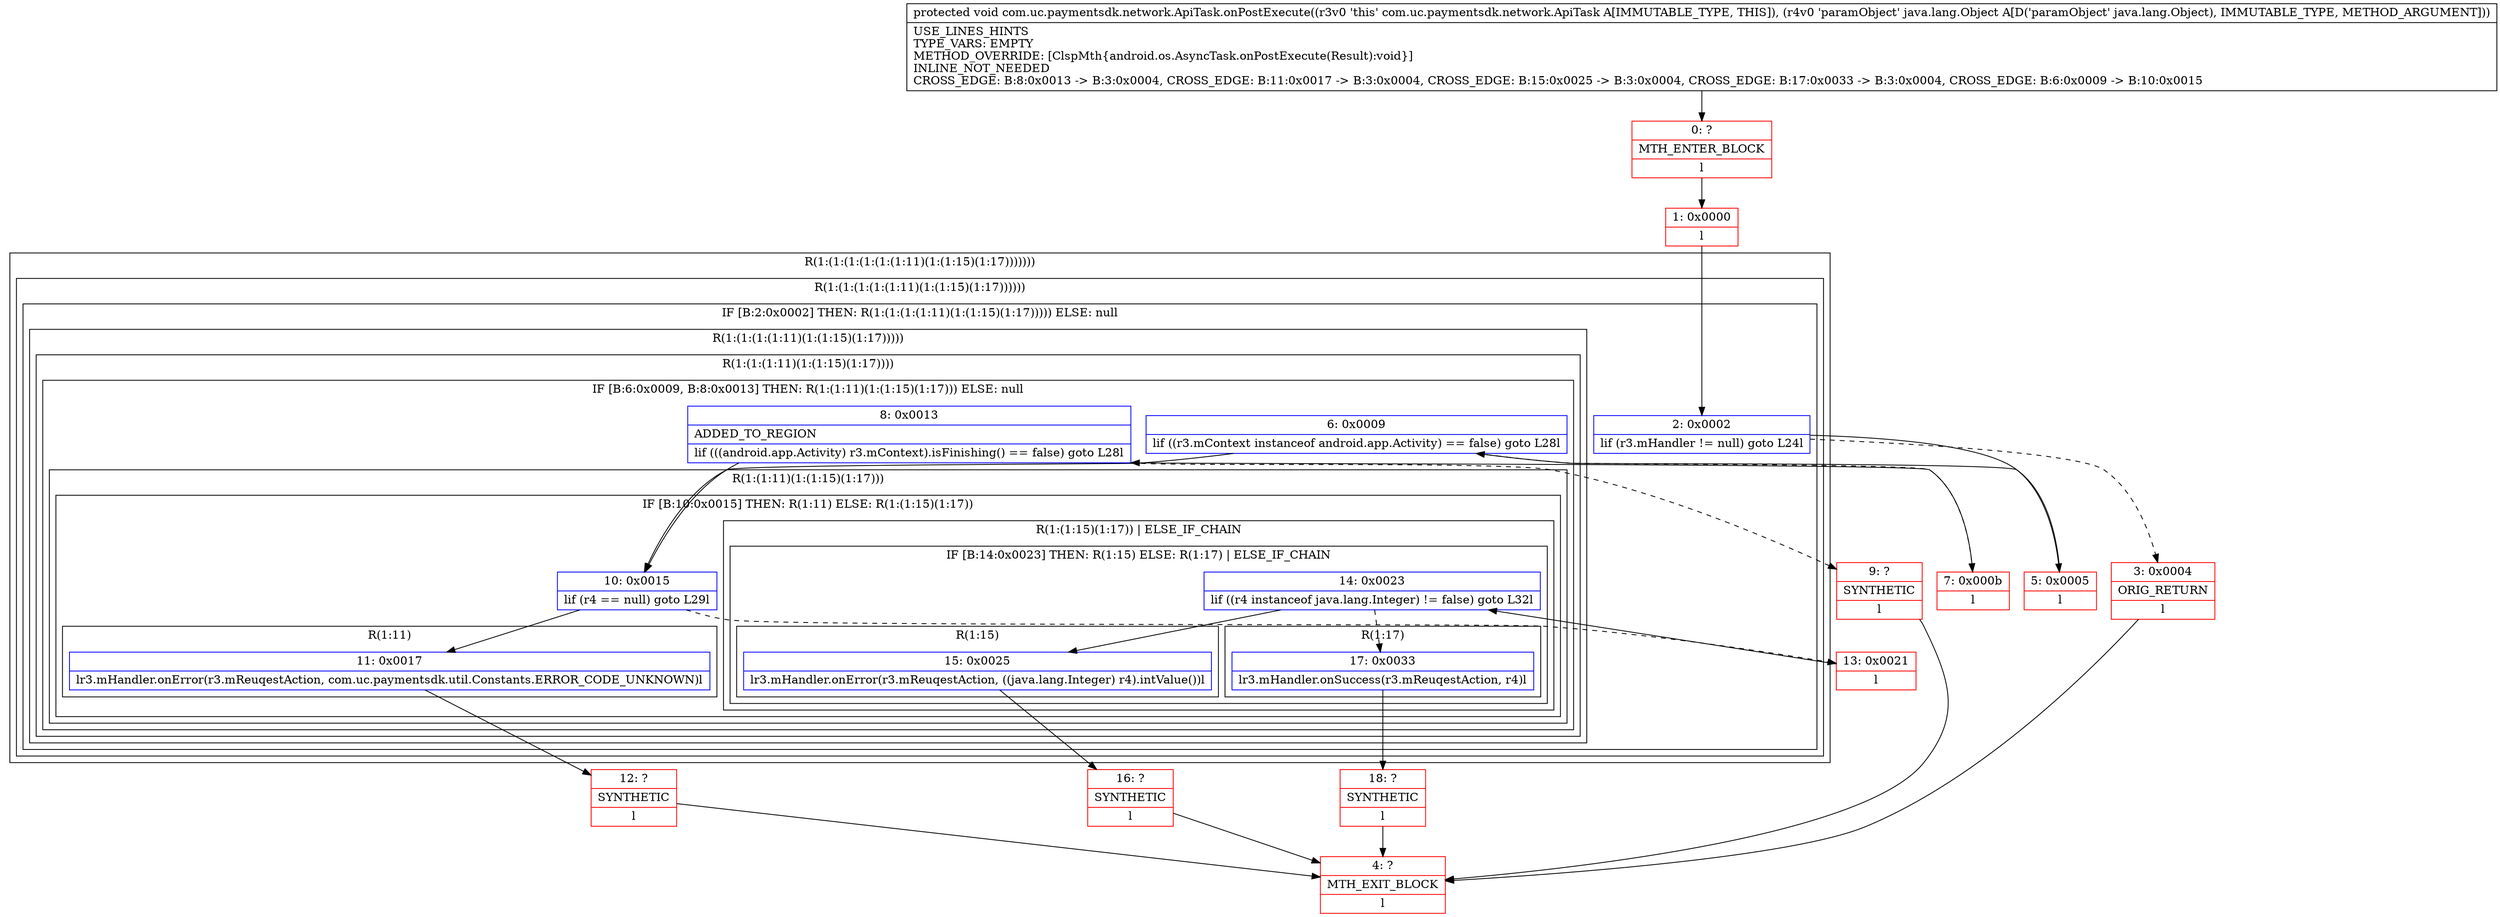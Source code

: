 digraph "CFG forcom.uc.paymentsdk.network.ApiTask.onPostExecute(Ljava\/lang\/Object;)V" {
subgraph cluster_Region_1800508934 {
label = "R(1:(1:(1:(1:(1:(1:11)(1:(1:15)(1:17)))))))";
node [shape=record,color=blue];
subgraph cluster_Region_1171626212 {
label = "R(1:(1:(1:(1:(1:11)(1:(1:15)(1:17))))))";
node [shape=record,color=blue];
subgraph cluster_IfRegion_1760140417 {
label = "IF [B:2:0x0002] THEN: R(1:(1:(1:(1:11)(1:(1:15)(1:17))))) ELSE: null";
node [shape=record,color=blue];
Node_2 [shape=record,label="{2\:\ 0x0002|lif (r3.mHandler != null) goto L24l}"];
subgraph cluster_Region_1918650578 {
label = "R(1:(1:(1:(1:11)(1:(1:15)(1:17)))))";
node [shape=record,color=blue];
subgraph cluster_Region_358224185 {
label = "R(1:(1:(1:11)(1:(1:15)(1:17))))";
node [shape=record,color=blue];
subgraph cluster_IfRegion_2082585038 {
label = "IF [B:6:0x0009, B:8:0x0013] THEN: R(1:(1:11)(1:(1:15)(1:17))) ELSE: null";
node [shape=record,color=blue];
Node_6 [shape=record,label="{6\:\ 0x0009|lif ((r3.mContext instanceof android.app.Activity) == false) goto L28l}"];
Node_8 [shape=record,label="{8\:\ 0x0013|ADDED_TO_REGION\l|lif (((android.app.Activity) r3.mContext).isFinishing() == false) goto L28l}"];
subgraph cluster_Region_1476931423 {
label = "R(1:(1:11)(1:(1:15)(1:17)))";
node [shape=record,color=blue];
subgraph cluster_IfRegion_1208149588 {
label = "IF [B:10:0x0015] THEN: R(1:11) ELSE: R(1:(1:15)(1:17))";
node [shape=record,color=blue];
Node_10 [shape=record,label="{10\:\ 0x0015|lif (r4 == null) goto L29l}"];
subgraph cluster_Region_219473332 {
label = "R(1:11)";
node [shape=record,color=blue];
Node_11 [shape=record,label="{11\:\ 0x0017|lr3.mHandler.onError(r3.mReuqestAction, com.uc.paymentsdk.util.Constants.ERROR_CODE_UNKNOWN)l}"];
}
subgraph cluster_Region_2089472529 {
label = "R(1:(1:15)(1:17)) | ELSE_IF_CHAIN\l";
node [shape=record,color=blue];
subgraph cluster_IfRegion_1709271048 {
label = "IF [B:14:0x0023] THEN: R(1:15) ELSE: R(1:17) | ELSE_IF_CHAIN\l";
node [shape=record,color=blue];
Node_14 [shape=record,label="{14\:\ 0x0023|lif ((r4 instanceof java.lang.Integer) != false) goto L32l}"];
subgraph cluster_Region_982385318 {
label = "R(1:15)";
node [shape=record,color=blue];
Node_15 [shape=record,label="{15\:\ 0x0025|lr3.mHandler.onError(r3.mReuqestAction, ((java.lang.Integer) r4).intValue())l}"];
}
subgraph cluster_Region_278751494 {
label = "R(1:17)";
node [shape=record,color=blue];
Node_17 [shape=record,label="{17\:\ 0x0033|lr3.mHandler.onSuccess(r3.mReuqestAction, r4)l}"];
}
}
}
}
}
}
}
}
}
}
}
Node_0 [shape=record,color=red,label="{0\:\ ?|MTH_ENTER_BLOCK\l|l}"];
Node_1 [shape=record,color=red,label="{1\:\ 0x0000|l}"];
Node_3 [shape=record,color=red,label="{3\:\ 0x0004|ORIG_RETURN\l|l}"];
Node_4 [shape=record,color=red,label="{4\:\ ?|MTH_EXIT_BLOCK\l|l}"];
Node_5 [shape=record,color=red,label="{5\:\ 0x0005|l}"];
Node_7 [shape=record,color=red,label="{7\:\ 0x000b|l}"];
Node_9 [shape=record,color=red,label="{9\:\ ?|SYNTHETIC\l|l}"];
Node_12 [shape=record,color=red,label="{12\:\ ?|SYNTHETIC\l|l}"];
Node_13 [shape=record,color=red,label="{13\:\ 0x0021|l}"];
Node_16 [shape=record,color=red,label="{16\:\ ?|SYNTHETIC\l|l}"];
Node_18 [shape=record,color=red,label="{18\:\ ?|SYNTHETIC\l|l}"];
MethodNode[shape=record,label="{protected void com.uc.paymentsdk.network.ApiTask.onPostExecute((r3v0 'this' com.uc.paymentsdk.network.ApiTask A[IMMUTABLE_TYPE, THIS]), (r4v0 'paramObject' java.lang.Object A[D('paramObject' java.lang.Object), IMMUTABLE_TYPE, METHOD_ARGUMENT]))  | USE_LINES_HINTS\lTYPE_VARS: EMPTY\lMETHOD_OVERRIDE: [ClspMth\{android.os.AsyncTask.onPostExecute(Result):void\}]\lINLINE_NOT_NEEDED\lCROSS_EDGE: B:8:0x0013 \-\> B:3:0x0004, CROSS_EDGE: B:11:0x0017 \-\> B:3:0x0004, CROSS_EDGE: B:15:0x0025 \-\> B:3:0x0004, CROSS_EDGE: B:17:0x0033 \-\> B:3:0x0004, CROSS_EDGE: B:6:0x0009 \-\> B:10:0x0015\l}"];
MethodNode -> Node_0;
Node_2 -> Node_3[style=dashed];
Node_2 -> Node_5;
Node_6 -> Node_7[style=dashed];
Node_6 -> Node_10;
Node_8 -> Node_10;
Node_8 -> Node_9[style=dashed];
Node_10 -> Node_11;
Node_10 -> Node_13[style=dashed];
Node_11 -> Node_12;
Node_14 -> Node_15;
Node_14 -> Node_17[style=dashed];
Node_15 -> Node_16;
Node_17 -> Node_18;
Node_0 -> Node_1;
Node_1 -> Node_2;
Node_3 -> Node_4;
Node_5 -> Node_6;
Node_7 -> Node_8;
Node_9 -> Node_4;
Node_12 -> Node_4;
Node_13 -> Node_14;
Node_16 -> Node_4;
Node_18 -> Node_4;
}

